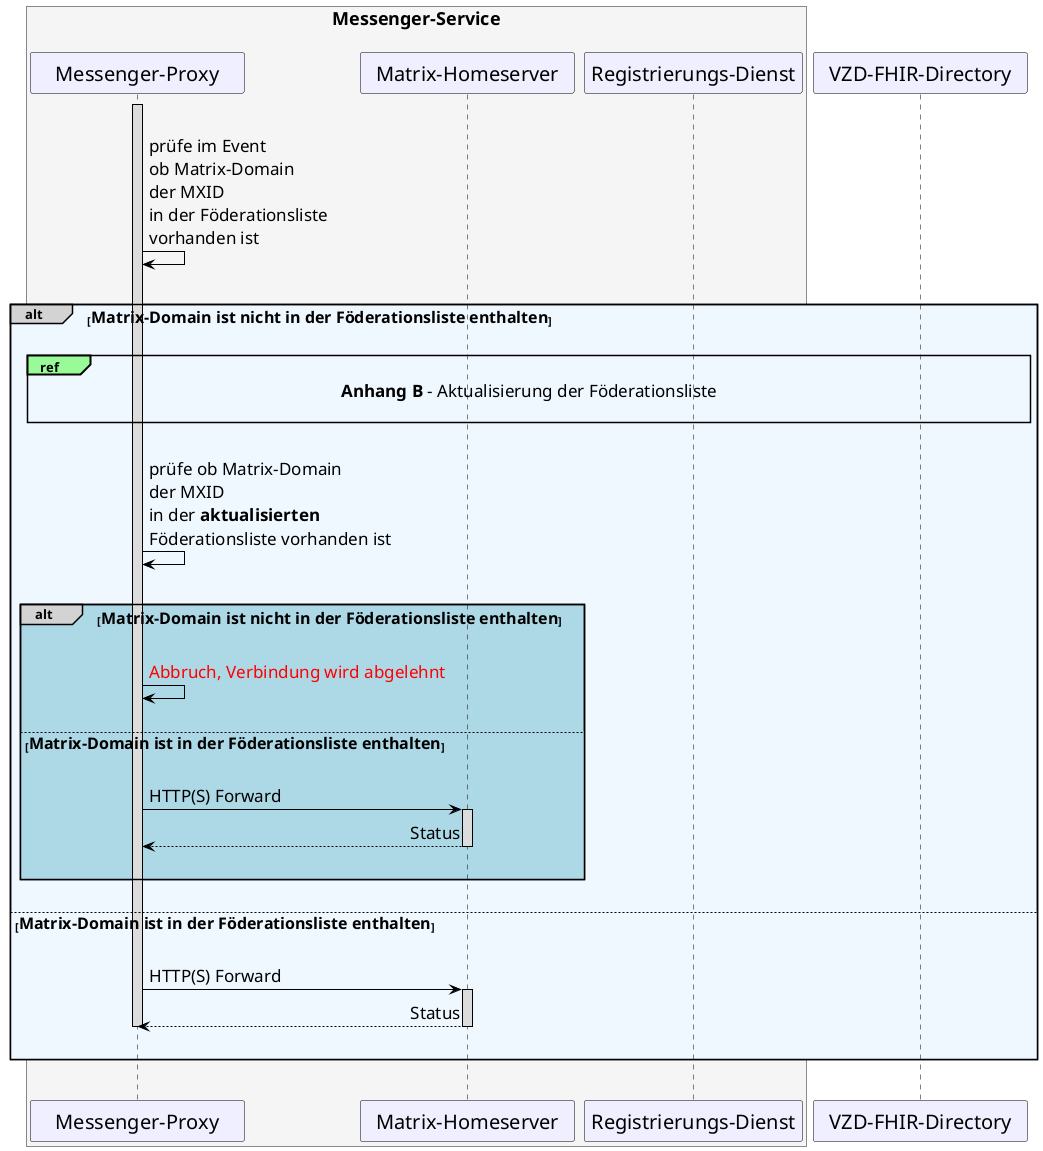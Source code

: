 /' 
# TI-Messenger 1.1
# TI-Messenger-Dienst
# UC - 10064
# Sequence Diagram
# Name: Föderationszugehörigkeit eines Messenger-Service prüfen
'/

@startuml
skinparam sequenceMessageAlign direction
skinparam minClassWidth 200
skinparam BoxPadding 1
skinparam sequenceReferenceHeaderBackgroundColor palegreen
scale max 2048 width

skinparam sequence {
ArrowColor black
ArrowFontSize 17
ActorBorderColor black
LifeLineBorderColor black
LifeLineBackgroundColor Gainsboro

ParticipantBorderColor Motivation
ParticipantBackgroundColor Motivation
ParticipantFontName Impact
ParticipantFontSize 20
ParticipantFontColor black
ParticipantBorderColor Black
ParticipantBackgroundColor MOTIVATION

ActorBackgroundColor Gainsboro
ActorFontColor black
ActorFontSize 20
ActorFontName Aapex
}
    box <size:18>Messenger-Service\n#WhiteSmoke
    participant MP as "Messenger-Proxy"
    participant MH as "Matrix-Homeserver"
    participant RD as "Registrierungs-Dienst"
    end box
    participant VZD as "VZD-FHIR-Directory"

|||
    Activate MP
  MP->MP: prüfe im Event\nob Matrix-Domain \nder MXID \nin der Föderationsliste \nvorhanden ist

|||
alt#LightGrey #AliceBlue <size:16>Matrix-Domain ist nicht in der Föderationsliste enthalten</size>
|||  

  ref over MP, VZD: <size:17>**Anhang B** - Aktualisierung der Föderationsliste</size>\n 
  |||
  MP->MP: prüfe ob Matrix-Domain \nder MXID \nin der **aktualisierten** \nFöderationsliste vorhanden ist
  |||

    alt#LightGrey #LightBlue <size:16>Matrix-Domain ist nicht in der Föderationsliste enthalten</size>
      |||
      MP->MP: <font color=red>Abbruch, Verbindung wird abgelehnt</font>
      ||| 
      else <size:16>Matrix-Domain ist in der Föderationsliste enthalten</size>
      |||
         MP->MH: HTTP(S) Forward
          Activate MH
        MH-->MP: Status
          Deactivate MH
      |||
    end

  |||
  else <size:16>Matrix-Domain ist in der Föderationsliste enthalten</size>
    ||| 
    MP->MH: HTTP(S) Forward
      Activate MH
    MH-->MP: Status
      Deactivate MH
      Deactivate MP
    ||| 

end
|||
@enduml
